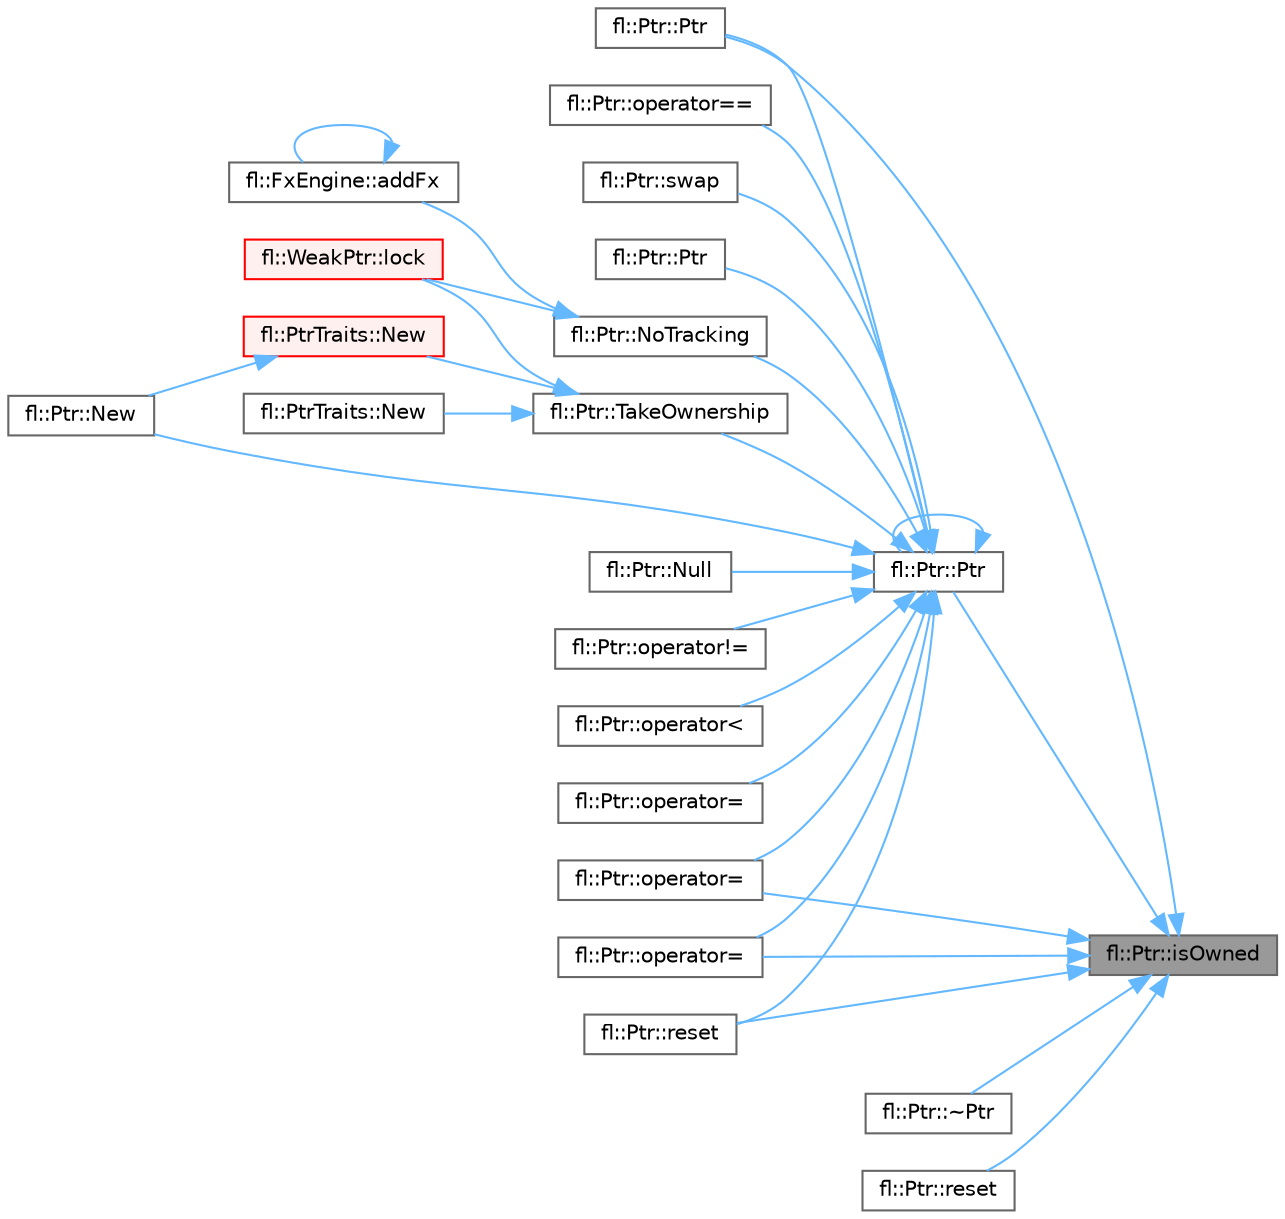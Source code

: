 digraph "fl::Ptr::isOwned"
{
 // INTERACTIVE_SVG=YES
 // LATEX_PDF_SIZE
  bgcolor="transparent";
  edge [fontname=Helvetica,fontsize=10,labelfontname=Helvetica,labelfontsize=10];
  node [fontname=Helvetica,fontsize=10,shape=box,height=0.2,width=0.4];
  rankdir="RL";
  Node1 [id="Node000001",label="fl::Ptr::isOwned",height=0.2,width=0.4,color="gray40", fillcolor="grey60", style="filled", fontcolor="black",tooltip=" "];
  Node1 -> Node2 [id="edge1_Node000001_Node000002",dir="back",color="steelblue1",style="solid",tooltip=" "];
  Node2 [id="Node000002",label="fl::Ptr::Ptr",height=0.2,width=0.4,color="grey40", fillcolor="white", style="filled",URL="$d1/d56/classfl_1_1_ptr_a8d9a8dbd1a6cf7b4801c396b8e802e1d.html#a8d9a8dbd1a6cf7b4801c396b8e802e1d",tooltip=" "];
  Node1 -> Node3 [id="edge2_Node000001_Node000003",dir="back",color="steelblue1",style="solid",tooltip=" "];
  Node3 [id="Node000003",label="fl::Ptr::Ptr",height=0.2,width=0.4,color="grey40", fillcolor="white", style="filled",URL="$d1/d56/classfl_1_1_ptr_a5eadeb0f9f825544e0280cd8c6d48539.html#a5eadeb0f9f825544e0280cd8c6d48539",tooltip=" "];
  Node3 -> Node2 [id="edge3_Node000003_Node000002",dir="back",color="steelblue1",style="solid",tooltip=" "];
  Node3 -> Node3 [id="edge4_Node000003_Node000003",dir="back",color="steelblue1",style="solid",tooltip=" "];
  Node3 -> Node4 [id="edge5_Node000003_Node000004",dir="back",color="steelblue1",style="solid",tooltip=" "];
  Node4 [id="Node000004",label="fl::Ptr::Ptr",height=0.2,width=0.4,color="grey40", fillcolor="white", style="filled",URL="$d1/d56/classfl_1_1_ptr_a4b6b952b8d8e861cdb64cc1a3672ce8d.html#a4b6b952b8d8e861cdb64cc1a3672ce8d",tooltip=" "];
  Node3 -> Node5 [id="edge6_Node000003_Node000005",dir="back",color="steelblue1",style="solid",tooltip=" "];
  Node5 [id="Node000005",label="fl::Ptr::New",height=0.2,width=0.4,color="grey40", fillcolor="white", style="filled",URL="$d1/d56/classfl_1_1_ptr_a4041b6379499b8faf0626509cbb9d357.html#a4041b6379499b8faf0626509cbb9d357",tooltip=" "];
  Node3 -> Node6 [id="edge7_Node000003_Node000006",dir="back",color="steelblue1",style="solid",tooltip=" "];
  Node6 [id="Node000006",label="fl::Ptr::NoTracking",height=0.2,width=0.4,color="grey40", fillcolor="white", style="filled",URL="$d1/d56/classfl_1_1_ptr_a634e230ee0f4e89e43a2e127aca31aee.html#a634e230ee0f4e89e43a2e127aca31aee",tooltip=" "];
  Node6 -> Node7 [id="edge8_Node000006_Node000007",dir="back",color="steelblue1",style="solid",tooltip=" "];
  Node7 [id="Node000007",label="fl::FxEngine::addFx",height=0.2,width=0.4,color="grey40", fillcolor="white", style="filled",URL="$d4/d60/classfl_1_1_fx_engine_ae7fcd8e1299e27e323cb96069321200b.html#ae7fcd8e1299e27e323cb96069321200b",tooltip="Adds a new effect to the engine."];
  Node7 -> Node7 [id="edge9_Node000007_Node000007",dir="back",color="steelblue1",style="solid",tooltip=" "];
  Node6 -> Node8 [id="edge10_Node000006_Node000008",dir="back",color="steelblue1",style="solid",tooltip=" "];
  Node8 [id="Node000008",label="fl::WeakPtr::lock",height=0.2,width=0.4,color="red", fillcolor="#FFF0F0", style="filled",URL="$db/d77/classfl_1_1_weak_ptr_ac52bc006cef9fef0774e23023aa5d9f2.html#ac52bc006cef9fef0774e23023aa5d9f2",tooltip=" "];
  Node3 -> Node10 [id="edge11_Node000003_Node000010",dir="back",color="steelblue1",style="solid",tooltip=" "];
  Node10 [id="Node000010",label="fl::Ptr::Null",height=0.2,width=0.4,color="grey40", fillcolor="white", style="filled",URL="$d1/d56/classfl_1_1_ptr_a8910ab8d8a66c7d9f94b75362f9ed83a.html#a8910ab8d8a66c7d9f94b75362f9ed83a",tooltip=" "];
  Node3 -> Node11 [id="edge12_Node000003_Node000011",dir="back",color="steelblue1",style="solid",tooltip=" "];
  Node11 [id="Node000011",label="fl::Ptr::operator!=",height=0.2,width=0.4,color="grey40", fillcolor="white", style="filled",URL="$d1/d56/classfl_1_1_ptr_a7dfb590b25cea41f077c559cd6bbf8aa.html#a7dfb590b25cea41f077c559cd6bbf8aa",tooltip=" "];
  Node3 -> Node12 [id="edge13_Node000003_Node000012",dir="back",color="steelblue1",style="solid",tooltip=" "];
  Node12 [id="Node000012",label="fl::Ptr::operator\<",height=0.2,width=0.4,color="grey40", fillcolor="white", style="filled",URL="$d1/d56/classfl_1_1_ptr_a12b1119fdfa005760cd0905ef452391e.html#a12b1119fdfa005760cd0905ef452391e",tooltip=" "];
  Node3 -> Node13 [id="edge14_Node000003_Node000013",dir="back",color="steelblue1",style="solid",tooltip=" "];
  Node13 [id="Node000013",label="fl::Ptr::operator=",height=0.2,width=0.4,color="grey40", fillcolor="white", style="filled",URL="$d1/d56/classfl_1_1_ptr_aa7535e1aa9e2824848c15a63bde6d6be.html#aa7535e1aa9e2824848c15a63bde6d6be",tooltip=" "];
  Node3 -> Node14 [id="edge15_Node000003_Node000014",dir="back",color="steelblue1",style="solid",tooltip=" "];
  Node14 [id="Node000014",label="fl::Ptr::operator=",height=0.2,width=0.4,color="grey40", fillcolor="white", style="filled",URL="$d1/d56/classfl_1_1_ptr_a387db388c8c46dbee9bb8b8312f56c88.html#a387db388c8c46dbee9bb8b8312f56c88",tooltip=" "];
  Node3 -> Node15 [id="edge16_Node000003_Node000015",dir="back",color="steelblue1",style="solid",tooltip=" "];
  Node15 [id="Node000015",label="fl::Ptr::operator=",height=0.2,width=0.4,color="grey40", fillcolor="white", style="filled",URL="$d1/d56/classfl_1_1_ptr_a9b5011d9740dd8b3b5fde480b22d7511.html#a9b5011d9740dd8b3b5fde480b22d7511",tooltip=" "];
  Node3 -> Node16 [id="edge17_Node000003_Node000016",dir="back",color="steelblue1",style="solid",tooltip=" "];
  Node16 [id="Node000016",label="fl::Ptr::operator==",height=0.2,width=0.4,color="grey40", fillcolor="white", style="filled",URL="$d1/d56/classfl_1_1_ptr_a6178f135ababeb5e646e9921fed6987b.html#a6178f135ababeb5e646e9921fed6987b",tooltip=" "];
  Node3 -> Node17 [id="edge18_Node000003_Node000017",dir="back",color="steelblue1",style="solid",tooltip=" "];
  Node17 [id="Node000017",label="fl::Ptr::reset",height=0.2,width=0.4,color="grey40", fillcolor="white", style="filled",URL="$d1/d56/classfl_1_1_ptr_a1400b2b6296198c993964acec7d3f860.html#a1400b2b6296198c993964acec7d3f860",tooltip=" "];
  Node3 -> Node18 [id="edge19_Node000003_Node000018",dir="back",color="steelblue1",style="solid",tooltip=" "];
  Node18 [id="Node000018",label="fl::Ptr::swap",height=0.2,width=0.4,color="grey40", fillcolor="white", style="filled",URL="$d1/d56/classfl_1_1_ptr_a2fefe47abbb48f0070ddb84dcddf29ab.html#a2fefe47abbb48f0070ddb84dcddf29ab",tooltip=" "];
  Node3 -> Node19 [id="edge20_Node000003_Node000019",dir="back",color="steelblue1",style="solid",tooltip=" "];
  Node19 [id="Node000019",label="fl::Ptr::TakeOwnership",height=0.2,width=0.4,color="grey40", fillcolor="white", style="filled",URL="$d1/d56/classfl_1_1_ptr_a2895e9ece61a2b6fdd33f8195033cfbe.html#a2895e9ece61a2b6fdd33f8195033cfbe",tooltip=" "];
  Node19 -> Node8 [id="edge21_Node000019_Node000008",dir="back",color="steelblue1",style="solid",tooltip=" "];
  Node19 -> Node20 [id="edge22_Node000019_Node000020",dir="back",color="steelblue1",style="solid",tooltip=" "];
  Node20 [id="Node000020",label="fl::PtrTraits::New",height=0.2,width=0.4,color="red", fillcolor="#FFF0F0", style="filled",URL="$da/d84/classfl_1_1_ptr_traits_a6f44b5dc3ee20b4ba14ed6b765cfa776.html#a6f44b5dc3ee20b4ba14ed6b765cfa776",tooltip=" "];
  Node20 -> Node5 [id="edge23_Node000020_Node000005",dir="back",color="steelblue1",style="solid",tooltip=" "];
  Node19 -> Node23 [id="edge24_Node000019_Node000023",dir="back",color="steelblue1",style="solid",tooltip=" "];
  Node23 [id="Node000023",label="fl::PtrTraits::New",height=0.2,width=0.4,color="grey40", fillcolor="white", style="filled",URL="$da/d84/classfl_1_1_ptr_traits_a8f1f367153b1047c93dc60fa54ac117d.html#a8f1f367153b1047c93dc60fa54ac117d",tooltip=" "];
  Node1 -> Node24 [id="edge25_Node000001_Node000024",dir="back",color="steelblue1",style="solid",tooltip=" "];
  Node24 [id="Node000024",label="fl::Ptr::~Ptr",height=0.2,width=0.4,color="grey40", fillcolor="white", style="filled",URL="$d1/d56/classfl_1_1_ptr_ad52092bbae081bea2d011453368d47c1.html#ad52092bbae081bea2d011453368d47c1",tooltip=" "];
  Node1 -> Node13 [id="edge26_Node000001_Node000013",dir="back",color="steelblue1",style="solid",tooltip=" "];
  Node1 -> Node14 [id="edge27_Node000001_Node000014",dir="back",color="steelblue1",style="solid",tooltip=" "];
  Node1 -> Node25 [id="edge28_Node000001_Node000025",dir="back",color="steelblue1",style="solid",tooltip=" "];
  Node25 [id="Node000025",label="fl::Ptr::reset",height=0.2,width=0.4,color="grey40", fillcolor="white", style="filled",URL="$d1/d56/classfl_1_1_ptr_a0095f0a1d85ef9eeaea769ae0f27828c.html#a0095f0a1d85ef9eeaea769ae0f27828c",tooltip=" "];
  Node1 -> Node17 [id="edge29_Node000001_Node000017",dir="back",color="steelblue1",style="solid",tooltip=" "];
}
